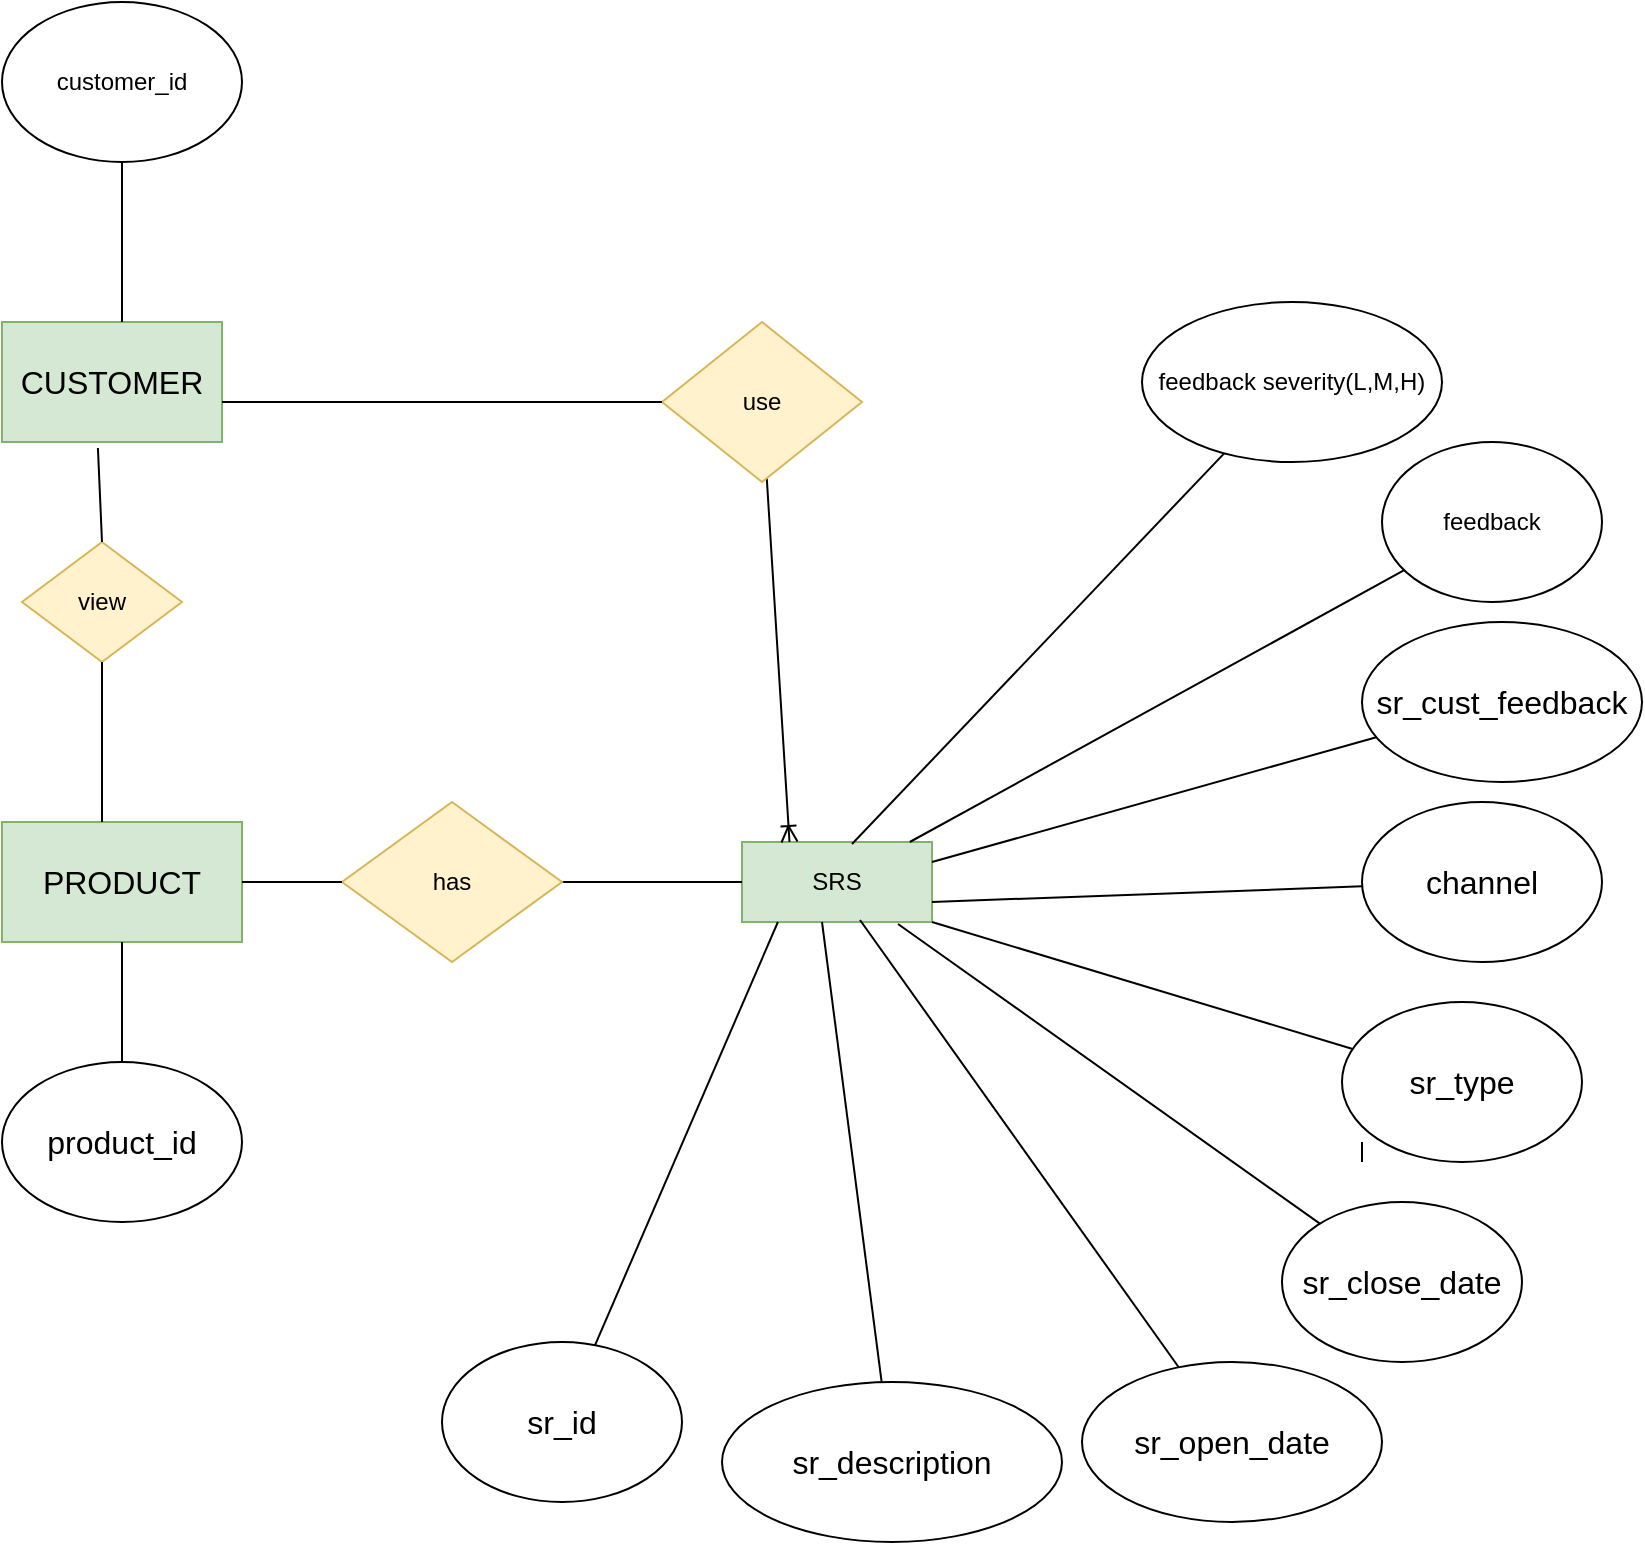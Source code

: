 <mxfile version="20.2.3" type="github">
  <diagram id="R2lEEEUBdFMjLlhIrx00" name="Page-1">
    <mxGraphModel dx="1422" dy="1862" grid="1" gridSize="10" guides="0" tooltips="1" connect="1" arrows="1" fold="1" page="1" pageScale="1" pageWidth="850" pageHeight="1100" background="#ffffff" math="0" shadow="0" extFonts="Permanent Marker^https://fonts.googleapis.com/css?family=Permanent+Marker">
      <root>
        <mxCell id="0" />
        <mxCell id="1" parent="0" />
        <mxCell id="oBTViP26-SowRDlwIlP9-1" value="SRS" style="rounded=0;whiteSpace=wrap;html=1;glass=0;fillColor=#d5e8d4;strokeColor=#82b366;" parent="1" vertex="1">
          <mxGeometry x="370" y="250" width="95" height="40" as="geometry" />
        </mxCell>
        <mxCell id="oBTViP26-SowRDlwIlP9-5" value="sr_id" style="ellipse;whiteSpace=wrap;html=1;fontSize=16;" parent="1" vertex="1">
          <mxGeometry x="220" y="500" width="120" height="80" as="geometry" />
        </mxCell>
        <mxCell id="oBTViP26-SowRDlwIlP9-6" value="" style="endArrow=none;html=1;fontSize=12;startSize=14;endSize=14;exitX=0.189;exitY=1;exitDx=0;exitDy=0;exitPerimeter=0;" parent="1" source="oBTViP26-SowRDlwIlP9-1" target="oBTViP26-SowRDlwIlP9-5" edge="1">
          <mxGeometry width="50" height="50" relative="1" as="geometry">
            <mxPoint x="140" y="330" as="sourcePoint" />
            <mxPoint x="610" y="390" as="targetPoint" />
          </mxGeometry>
        </mxCell>
        <mxCell id="oBTViP26-SowRDlwIlP9-7" value="sr_description" style="ellipse;whiteSpace=wrap;html=1;fontSize=16;" parent="1" vertex="1">
          <mxGeometry x="360" y="520" width="170" height="80" as="geometry" />
        </mxCell>
        <mxCell id="oBTViP26-SowRDlwIlP9-8" value="" style="endArrow=none;html=1;fontSize=12;startSize=14;endSize=14;" parent="1" source="oBTViP26-SowRDlwIlP9-7" edge="1">
          <mxGeometry width="50" height="50" relative="1" as="geometry">
            <mxPoint x="240" y="410" as="sourcePoint" />
            <mxPoint x="410" y="290" as="targetPoint" />
          </mxGeometry>
        </mxCell>
        <mxCell id="oBTViP26-SowRDlwIlP9-9" value="sr_open_date" style="ellipse;whiteSpace=wrap;html=1;fontSize=16;" parent="1" vertex="1">
          <mxGeometry x="540" y="510" width="150" height="80" as="geometry" />
        </mxCell>
        <mxCell id="oBTViP26-SowRDlwIlP9-10" value="" style="endArrow=none;html=1;fontSize=12;startSize=14;endSize=14;entryX=0.621;entryY=0.975;entryDx=0;entryDy=0;entryPerimeter=0;" parent="1" source="oBTViP26-SowRDlwIlP9-9" target="oBTViP26-SowRDlwIlP9-1" edge="1">
          <mxGeometry width="50" height="50" relative="1" as="geometry">
            <mxPoint x="200" y="460" as="sourcePoint" />
            <mxPoint x="420" y="210" as="targetPoint" />
          </mxGeometry>
        </mxCell>
        <mxCell id="oBTViP26-SowRDlwIlP9-11" value="sr_close_date" style="ellipse;whiteSpace=wrap;html=1;fontSize=16;" parent="1" vertex="1">
          <mxGeometry x="640" y="430" width="120" height="80" as="geometry" />
        </mxCell>
        <mxCell id="oBTViP26-SowRDlwIlP9-12" value="" style="endArrow=none;html=1;fontSize=12;startSize=14;endSize=14;entryX=0.821;entryY=1.025;entryDx=0;entryDy=0;entryPerimeter=0;" parent="1" source="oBTViP26-SowRDlwIlP9-11" target="oBTViP26-SowRDlwIlP9-1" edge="1">
          <mxGeometry width="50" height="50" relative="1" as="geometry">
            <mxPoint x="310" y="480" as="sourcePoint" />
            <mxPoint x="150" y="330" as="targetPoint" />
          </mxGeometry>
        </mxCell>
        <mxCell id="oBTViP26-SowRDlwIlP9-13" value="sr_type" style="ellipse;whiteSpace=wrap;html=1;fontSize=16;" parent="1" vertex="1">
          <mxGeometry x="670" y="330" width="120" height="80" as="geometry" />
        </mxCell>
        <mxCell id="oBTViP26-SowRDlwIlP9-14" value="" style="endArrow=none;html=1;fontSize=12;startSize=14;endSize=14;entryX=1;entryY=1;entryDx=0;entryDy=0;" parent="1" source="oBTViP26-SowRDlwIlP9-13" target="oBTViP26-SowRDlwIlP9-1" edge="1">
          <mxGeometry width="50" height="50" relative="1" as="geometry">
            <mxPoint x="560" y="440" as="sourcePoint" />
            <mxPoint x="420" y="390" as="targetPoint" />
            <Array as="points" />
          </mxGeometry>
        </mxCell>
        <mxCell id="oBTViP26-SowRDlwIlP9-15" value="channel" style="ellipse;whiteSpace=wrap;html=1;fontSize=16;" parent="1" vertex="1">
          <mxGeometry x="680" y="230" width="120" height="80" as="geometry" />
        </mxCell>
        <mxCell id="oBTViP26-SowRDlwIlP9-16" value="" style="endArrow=none;html=1;fontSize=12;startSize=14;endSize=14;entryX=1;entryY=0.75;entryDx=0;entryDy=0;" parent="1" source="oBTViP26-SowRDlwIlP9-15" target="oBTViP26-SowRDlwIlP9-1" edge="1">
          <mxGeometry width="50" height="50" relative="1" as="geometry">
            <mxPoint x="500" y="440" as="sourcePoint" />
            <mxPoint x="550" y="390" as="targetPoint" />
          </mxGeometry>
        </mxCell>
        <mxCell id="oBTViP26-SowRDlwIlP9-80" value="" style="endArrow=none;html=1;fontSize=12;startSize=14;endSize=14;exitX=1;exitY=0.25;exitDx=0;exitDy=0;" parent="1" source="oBTViP26-SowRDlwIlP9-1" target="oBTViP26-SowRDlwIlP9-81" edge="1">
          <mxGeometry width="50" height="50" relative="1" as="geometry">
            <mxPoint x="320" y="450" as="sourcePoint" />
            <mxPoint x="350" y="480" as="targetPoint" />
          </mxGeometry>
        </mxCell>
        <mxCell id="oBTViP26-SowRDlwIlP9-81" value="sr_cust_feedback" style="ellipse;whiteSpace=wrap;html=1;fontSize=16;" parent="1" vertex="1">
          <mxGeometry x="680" y="140" width="140" height="80" as="geometry" />
        </mxCell>
        <mxCell id="oBTViP26-SowRDlwIlP9-101" value="" style="endArrow=none;html=1;fontSize=12;startSize=14;endSize=14;" parent="1" edge="1">
          <mxGeometry width="50" height="50" relative="1" as="geometry">
            <mxPoint x="680" y="410" as="sourcePoint" />
            <mxPoint x="680" y="400" as="targetPoint" />
          </mxGeometry>
        </mxCell>
        <mxCell id="oBTViP26-SowRDlwIlP9-106" value="CUSTOMER" style="rounded=0;whiteSpace=wrap;html=1;fontSize=16;fillColor=#d5e8d4;strokeColor=#82b366;" parent="1" vertex="1">
          <mxGeometry y="-10" width="110" height="60" as="geometry" />
        </mxCell>
        <mxCell id="oBTViP26-SowRDlwIlP9-119" value="PRODUCT" style="rounded=0;whiteSpace=wrap;html=1;fontSize=16;fillColor=#d5e8d4;strokeColor=#82b366;" parent="1" vertex="1">
          <mxGeometry y="240" width="120" height="60" as="geometry" />
        </mxCell>
        <mxCell id="oBTViP26-SowRDlwIlP9-121" value="product_id" style="ellipse;whiteSpace=wrap;html=1;fontSize=16;" parent="1" vertex="1">
          <mxGeometry y="360" width="120" height="80" as="geometry" />
        </mxCell>
        <mxCell id="TtsZ3Uxr2nOZh42VUif1-1" value="" style="endArrow=none;html=1;rounded=0;" edge="1" parent="1" source="oBTViP26-SowRDlwIlP9-1" target="TtsZ3Uxr2nOZh42VUif1-2">
          <mxGeometry width="50" height="50" relative="1" as="geometry">
            <mxPoint x="240" y="340" as="sourcePoint" />
            <mxPoint x="490" y="360" as="targetPoint" />
          </mxGeometry>
        </mxCell>
        <mxCell id="TtsZ3Uxr2nOZh42VUif1-2" value="feedback" style="ellipse;whiteSpace=wrap;html=1;" vertex="1" parent="1">
          <mxGeometry x="690" y="50" width="110" height="80" as="geometry" />
        </mxCell>
        <mxCell id="TtsZ3Uxr2nOZh42VUif1-3" value="" style="endArrow=none;html=1;rounded=0;exitX=0.579;exitY=0.025;exitDx=0;exitDy=0;exitPerimeter=0;" edge="1" parent="1" source="oBTViP26-SowRDlwIlP9-1" target="TtsZ3Uxr2nOZh42VUif1-4">
          <mxGeometry width="50" height="50" relative="1" as="geometry">
            <mxPoint x="250" y="330" as="sourcePoint" />
            <mxPoint x="440" y="280" as="targetPoint" />
          </mxGeometry>
        </mxCell>
        <mxCell id="TtsZ3Uxr2nOZh42VUif1-4" value="feedback severity(L,M,H)" style="ellipse;whiteSpace=wrap;html=1;" vertex="1" parent="1">
          <mxGeometry x="570" y="-20" width="150" height="80" as="geometry" />
        </mxCell>
        <mxCell id="TtsZ3Uxr2nOZh42VUif1-5" value="" style="endArrow=none;html=1;rounded=0;entryX=0;entryY=0.5;entryDx=0;entryDy=0;exitX=1;exitY=0.5;exitDx=0;exitDy=0;" edge="1" parent="1" source="TtsZ3Uxr2nOZh42VUif1-6" target="oBTViP26-SowRDlwIlP9-1">
          <mxGeometry width="50" height="50" relative="1" as="geometry">
            <mxPoint x="200" y="190" as="sourcePoint" />
            <mxPoint x="160" y="260" as="targetPoint" />
          </mxGeometry>
        </mxCell>
        <mxCell id="TtsZ3Uxr2nOZh42VUif1-6" value="has" style="rhombus;whiteSpace=wrap;html=1;fillColor=#fff2cc;strokeColor=#d6b656;" vertex="1" parent="1">
          <mxGeometry x="170" y="230" width="110" height="80" as="geometry" />
        </mxCell>
        <mxCell id="TtsZ3Uxr2nOZh42VUif1-7" value="" style="endArrow=none;html=1;rounded=0;" edge="1" parent="1">
          <mxGeometry width="50" height="50" relative="1" as="geometry">
            <mxPoint x="120" y="270" as="sourcePoint" />
            <mxPoint x="170" y="270" as="targetPoint" />
          </mxGeometry>
        </mxCell>
        <mxCell id="TtsZ3Uxr2nOZh42VUif1-8" value="" style="endArrow=none;html=1;rounded=0;" edge="1" parent="1">
          <mxGeometry width="50" height="50" relative="1" as="geometry">
            <mxPoint x="60" y="360" as="sourcePoint" />
            <mxPoint x="60" y="300" as="targetPoint" />
          </mxGeometry>
        </mxCell>
        <mxCell id="TtsZ3Uxr2nOZh42VUif1-10" value="" style="endArrow=none;html=1;rounded=0;" edge="1" parent="1" target="TtsZ3Uxr2nOZh42VUif1-16">
          <mxGeometry width="50" height="50" relative="1" as="geometry">
            <mxPoint x="50" y="100" as="sourcePoint" />
            <mxPoint x="50" y="50" as="targetPoint" />
          </mxGeometry>
        </mxCell>
        <mxCell id="TtsZ3Uxr2nOZh42VUif1-11" value="" style="endArrow=none;html=1;rounded=0;exitX=0.25;exitY=0;exitDx=0;exitDy=0;endFill=0;startArrow=ERoneToMany;startFill=0;" edge="1" parent="1" source="oBTViP26-SowRDlwIlP9-1" target="TtsZ3Uxr2nOZh42VUif1-12">
          <mxGeometry width="50" height="50" relative="1" as="geometry">
            <mxPoint x="380" y="80" as="sourcePoint" />
            <mxPoint x="384" y="60" as="targetPoint" />
          </mxGeometry>
        </mxCell>
        <mxCell id="TtsZ3Uxr2nOZh42VUif1-12" value="use" style="rhombus;whiteSpace=wrap;html=1;fillColor=#fff2cc;strokeColor=#d6b656;" vertex="1" parent="1">
          <mxGeometry x="330" y="-10" width="100" height="80" as="geometry" />
        </mxCell>
        <mxCell id="TtsZ3Uxr2nOZh42VUif1-13" value="" style="endArrow=none;html=1;rounded=0;entryX=0;entryY=0.5;entryDx=0;entryDy=0;" edge="1" parent="1" target="TtsZ3Uxr2nOZh42VUif1-12">
          <mxGeometry width="50" height="50" relative="1" as="geometry">
            <mxPoint x="110" y="30" as="sourcePoint" />
            <mxPoint x="190" y="30" as="targetPoint" />
          </mxGeometry>
        </mxCell>
        <mxCell id="TtsZ3Uxr2nOZh42VUif1-14" value="customer_id" style="ellipse;whiteSpace=wrap;html=1;" vertex="1" parent="1">
          <mxGeometry y="-170" width="120" height="80" as="geometry" />
        </mxCell>
        <mxCell id="TtsZ3Uxr2nOZh42VUif1-15" value="" style="endArrow=none;html=1;rounded=0;" edge="1" parent="1" target="TtsZ3Uxr2nOZh42VUif1-14">
          <mxGeometry width="50" height="50" relative="1" as="geometry">
            <mxPoint x="60" y="-10" as="sourcePoint" />
            <mxPoint x="110" y="-60" as="targetPoint" />
          </mxGeometry>
        </mxCell>
        <mxCell id="TtsZ3Uxr2nOZh42VUif1-16" value="view" style="rhombus;whiteSpace=wrap;html=1;fillColor=#fff2cc;strokeColor=#d6b656;" vertex="1" parent="1">
          <mxGeometry x="10" y="100" width="80" height="60" as="geometry" />
        </mxCell>
        <mxCell id="TtsZ3Uxr2nOZh42VUif1-17" value="" style="endArrow=none;html=1;rounded=0;entryX=0.436;entryY=1.05;entryDx=0;entryDy=0;exitX=0.5;exitY=0;exitDx=0;exitDy=0;entryPerimeter=0;" edge="1" parent="1" source="TtsZ3Uxr2nOZh42VUif1-16" target="oBTViP26-SowRDlwIlP9-106">
          <mxGeometry width="50" height="50" relative="1" as="geometry">
            <mxPoint x="40" y="90" as="sourcePoint" />
            <mxPoint x="90" y="40" as="targetPoint" />
          </mxGeometry>
        </mxCell>
        <mxCell id="TtsZ3Uxr2nOZh42VUif1-20" value="" style="endArrow=none;html=1;rounded=0;entryX=0.5;entryY=1;entryDx=0;entryDy=0;" edge="1" parent="1" target="TtsZ3Uxr2nOZh42VUif1-16">
          <mxGeometry width="50" height="50" relative="1" as="geometry">
            <mxPoint x="50" y="240" as="sourcePoint" />
            <mxPoint x="100" y="190" as="targetPoint" />
          </mxGeometry>
        </mxCell>
      </root>
    </mxGraphModel>
  </diagram>
</mxfile>
